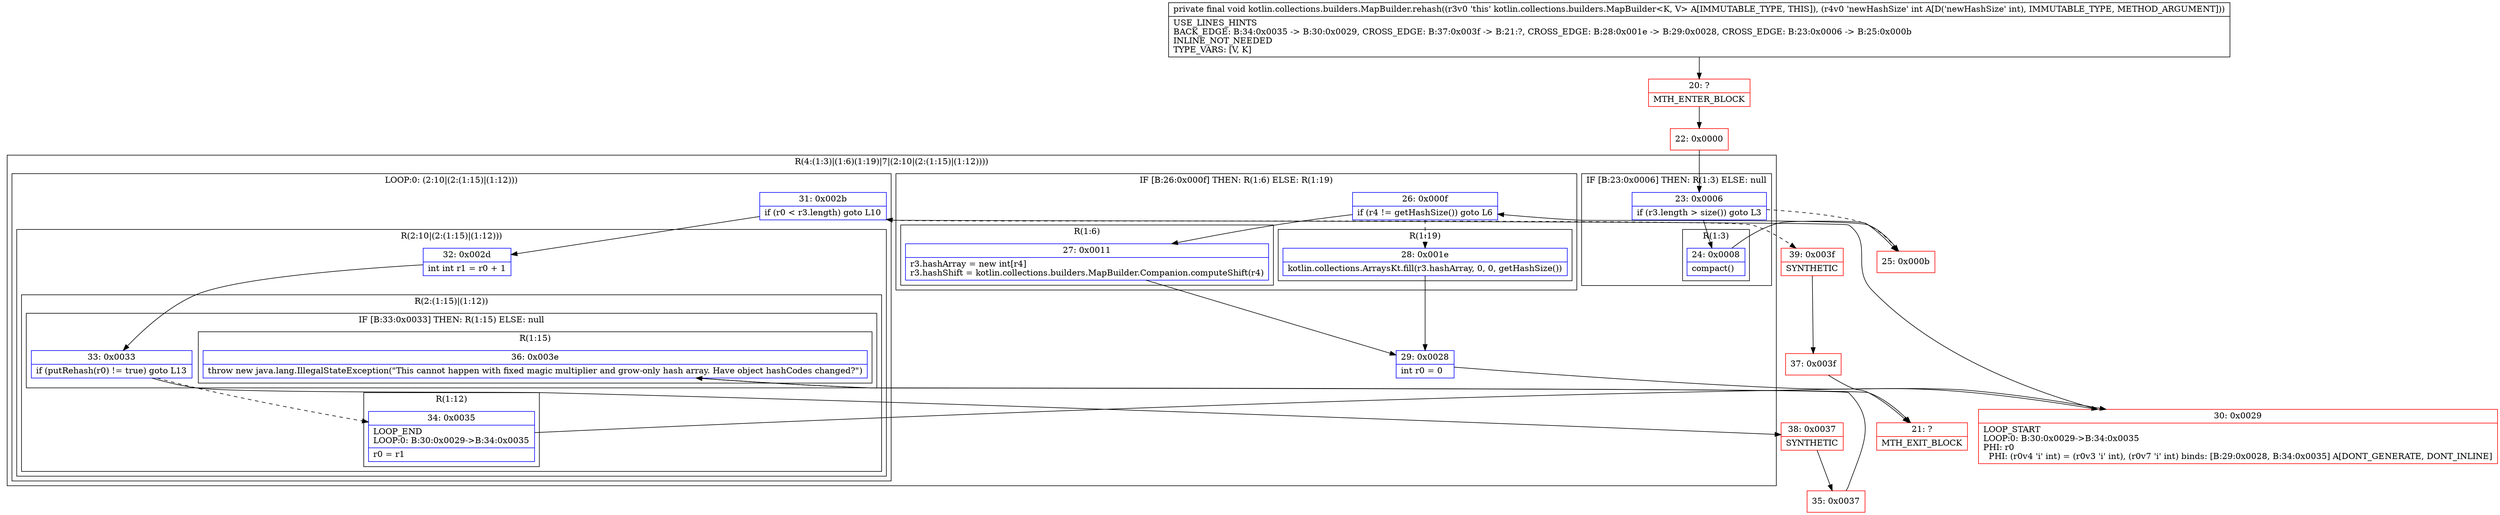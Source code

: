 digraph "CFG forkotlin.collections.builders.MapBuilder.rehash(I)V" {
subgraph cluster_Region_120831351 {
label = "R(4:(1:3)|(1:6)(1:19)|7|(2:10|(2:(1:15)|(1:12))))";
node [shape=record,color=blue];
subgraph cluster_IfRegion_857947565 {
label = "IF [B:23:0x0006] THEN: R(1:3) ELSE: null";
node [shape=record,color=blue];
Node_23 [shape=record,label="{23\:\ 0x0006|if (r3.length \> size()) goto L3\l}"];
subgraph cluster_Region_991778986 {
label = "R(1:3)";
node [shape=record,color=blue];
Node_24 [shape=record,label="{24\:\ 0x0008|compact()\l}"];
}
}
subgraph cluster_IfRegion_1643388385 {
label = "IF [B:26:0x000f] THEN: R(1:6) ELSE: R(1:19)";
node [shape=record,color=blue];
Node_26 [shape=record,label="{26\:\ 0x000f|if (r4 != getHashSize()) goto L6\l}"];
subgraph cluster_Region_766989495 {
label = "R(1:6)";
node [shape=record,color=blue];
Node_27 [shape=record,label="{27\:\ 0x0011|r3.hashArray = new int[r4]\lr3.hashShift = kotlin.collections.builders.MapBuilder.Companion.computeShift(r4)\l}"];
}
subgraph cluster_Region_122931961 {
label = "R(1:19)";
node [shape=record,color=blue];
Node_28 [shape=record,label="{28\:\ 0x001e|kotlin.collections.ArraysKt.fill(r3.hashArray, 0, 0, getHashSize())\l}"];
}
}
Node_29 [shape=record,label="{29\:\ 0x0028|int r0 = 0\l}"];
subgraph cluster_LoopRegion_1298842418 {
label = "LOOP:0: (2:10|(2:(1:15)|(1:12)))";
node [shape=record,color=blue];
Node_31 [shape=record,label="{31\:\ 0x002b|if (r0 \< r3.length) goto L10\l}"];
subgraph cluster_Region_1615632517 {
label = "R(2:10|(2:(1:15)|(1:12)))";
node [shape=record,color=blue];
Node_32 [shape=record,label="{32\:\ 0x002d|int int r1 = r0 + 1\l}"];
subgraph cluster_Region_1457134257 {
label = "R(2:(1:15)|(1:12))";
node [shape=record,color=blue];
subgraph cluster_IfRegion_2056149502 {
label = "IF [B:33:0x0033] THEN: R(1:15) ELSE: null";
node [shape=record,color=blue];
Node_33 [shape=record,label="{33\:\ 0x0033|if (putRehash(r0) != true) goto L13\l}"];
subgraph cluster_Region_394272414 {
label = "R(1:15)";
node [shape=record,color=blue];
Node_36 [shape=record,label="{36\:\ 0x003e|throw new java.lang.IllegalStateException(\"This cannot happen with fixed magic multiplier and grow\-only hash array. Have object hashCodes changed?\")\l}"];
}
}
subgraph cluster_Region_883991326 {
label = "R(1:12)";
node [shape=record,color=blue];
Node_34 [shape=record,label="{34\:\ 0x0035|LOOP_END\lLOOP:0: B:30:0x0029\-\>B:34:0x0035\l|r0 = r1\l}"];
}
}
}
}
}
Node_20 [shape=record,color=red,label="{20\:\ ?|MTH_ENTER_BLOCK\l}"];
Node_22 [shape=record,color=red,label="{22\:\ 0x0000}"];
Node_25 [shape=record,color=red,label="{25\:\ 0x000b}"];
Node_30 [shape=record,color=red,label="{30\:\ 0x0029|LOOP_START\lLOOP:0: B:30:0x0029\-\>B:34:0x0035\lPHI: r0 \l  PHI: (r0v4 'i' int) = (r0v3 'i' int), (r0v7 'i' int) binds: [B:29:0x0028, B:34:0x0035] A[DONT_GENERATE, DONT_INLINE]\l}"];
Node_38 [shape=record,color=red,label="{38\:\ 0x0037|SYNTHETIC\l}"];
Node_35 [shape=record,color=red,label="{35\:\ 0x0037}"];
Node_21 [shape=record,color=red,label="{21\:\ ?|MTH_EXIT_BLOCK\l}"];
Node_39 [shape=record,color=red,label="{39\:\ 0x003f|SYNTHETIC\l}"];
Node_37 [shape=record,color=red,label="{37\:\ 0x003f}"];
MethodNode[shape=record,label="{private final void kotlin.collections.builders.MapBuilder.rehash((r3v0 'this' kotlin.collections.builders.MapBuilder\<K, V\> A[IMMUTABLE_TYPE, THIS]), (r4v0 'newHashSize' int A[D('newHashSize' int), IMMUTABLE_TYPE, METHOD_ARGUMENT]))  | USE_LINES_HINTS\lBACK_EDGE: B:34:0x0035 \-\> B:30:0x0029, CROSS_EDGE: B:37:0x003f \-\> B:21:?, CROSS_EDGE: B:28:0x001e \-\> B:29:0x0028, CROSS_EDGE: B:23:0x0006 \-\> B:25:0x000b\lINLINE_NOT_NEEDED\lTYPE_VARS: [V, K]\l}"];
MethodNode -> Node_20;Node_23 -> Node_24;
Node_23 -> Node_25[style=dashed];
Node_24 -> Node_25;
Node_26 -> Node_27;
Node_26 -> Node_28[style=dashed];
Node_27 -> Node_29;
Node_28 -> Node_29;
Node_29 -> Node_30;
Node_31 -> Node_32;
Node_31 -> Node_39[style=dashed];
Node_32 -> Node_33;
Node_33 -> Node_34[style=dashed];
Node_33 -> Node_38;
Node_36 -> Node_21;
Node_34 -> Node_30;
Node_20 -> Node_22;
Node_22 -> Node_23;
Node_25 -> Node_26;
Node_30 -> Node_31;
Node_38 -> Node_35;
Node_35 -> Node_36;
Node_39 -> Node_37;
Node_37 -> Node_21;
}

